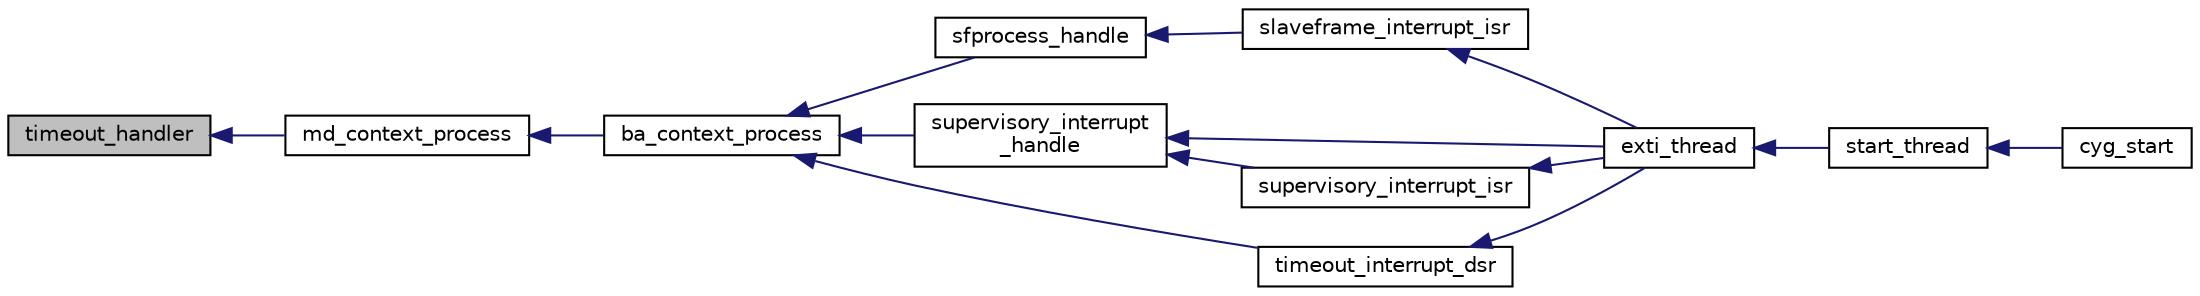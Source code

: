 digraph "timeout_handler"
{
  edge [fontname="Helvetica",fontsize="10",labelfontname="Helvetica",labelfontsize="10"];
  node [fontname="Helvetica",fontsize="10",shape=record];
  rankdir="LR";
  Node1 [label="timeout_handler",height=0.2,width=0.4,color="black", fillcolor="grey75", style="filled" fontcolor="black"];
  Node1 -> Node2 [dir="back",color="midnightblue",fontsize="10",style="solid",fontname="Helvetica"];
  Node2 [label="md_context_process",height=0.2,width=0.4,color="black", fillcolor="white", style="filled",URL="$ba_8h.html#a124c552540ce823cd468a10910e4243a"];
  Node2 -> Node3 [dir="back",color="midnightblue",fontsize="10",style="solid",fontname="Helvetica"];
  Node3 [label="ba_context_process",height=0.2,width=0.4,color="black", fillcolor="white", style="filled",URL="$intr_8h.html#ab7de23243adc9054422cb861faa57751"];
  Node3 -> Node4 [dir="back",color="midnightblue",fontsize="10",style="solid",fontname="Helvetica"];
  Node4 [label="sfprocess_handle",height=0.2,width=0.4,color="black", fillcolor="white", style="filled",URL="$intr_8h.html#ad5e256e7a554789732563483e1b12ebf"];
  Node4 -> Node5 [dir="back",color="midnightblue",fontsize="10",style="solid",fontname="Helvetica"];
  Node5 [label="slaveframe_interrupt_isr",height=0.2,width=0.4,color="black", fillcolor="white", style="filled",URL="$intr_8h.html#a2063af322dfa54ca2cdc14522c79a89a"];
  Node5 -> Node6 [dir="back",color="midnightblue",fontsize="10",style="solid",fontname="Helvetica"];
  Node6 [label="exti_thread",height=0.2,width=0.4,color="black", fillcolor="white", style="filled",URL="$main_8h.html#ab258d7e522013e1c90ecd1f5533c652b"];
  Node6 -> Node7 [dir="back",color="midnightblue",fontsize="10",style="solid",fontname="Helvetica"];
  Node7 [label="start_thread",height=0.2,width=0.4,color="black", fillcolor="white", style="filled",URL="$main_8h.html#aca8521e252bce29709dc6950c0ed9f5a"];
  Node7 -> Node8 [dir="back",color="midnightblue",fontsize="10",style="solid",fontname="Helvetica"];
  Node8 [label="cyg_start",height=0.2,width=0.4,color="black", fillcolor="white", style="filled",URL="$main_8h.html#a609ae72f6fd7f833796fd46c7e6cbcd1"];
  Node3 -> Node9 [dir="back",color="midnightblue",fontsize="10",style="solid",fontname="Helvetica"];
  Node9 [label="supervisory_interrupt\l_handle",height=0.2,width=0.4,color="black", fillcolor="white", style="filled",URL="$intr_8h.html#ae7e3dad68fd89b9bdf1418229460ae71"];
  Node9 -> Node6 [dir="back",color="midnightblue",fontsize="10",style="solid",fontname="Helvetica"];
  Node9 -> Node10 [dir="back",color="midnightblue",fontsize="10",style="solid",fontname="Helvetica"];
  Node10 [label="supervisory_interrupt_isr",height=0.2,width=0.4,color="black", fillcolor="white", style="filled",URL="$intr_8h.html#a3c04a717c9a14bbc7bee8116752c3cb4"];
  Node10 -> Node6 [dir="back",color="midnightblue",fontsize="10",style="solid",fontname="Helvetica"];
  Node3 -> Node11 [dir="back",color="midnightblue",fontsize="10",style="solid",fontname="Helvetica"];
  Node11 [label="timeout_interrupt_dsr",height=0.2,width=0.4,color="black", fillcolor="white", style="filled",URL="$intr_8h.html#a6f406ab9b036c3961afa8d4231cb39b9"];
  Node11 -> Node6 [dir="back",color="midnightblue",fontsize="10",style="solid",fontname="Helvetica"];
}
